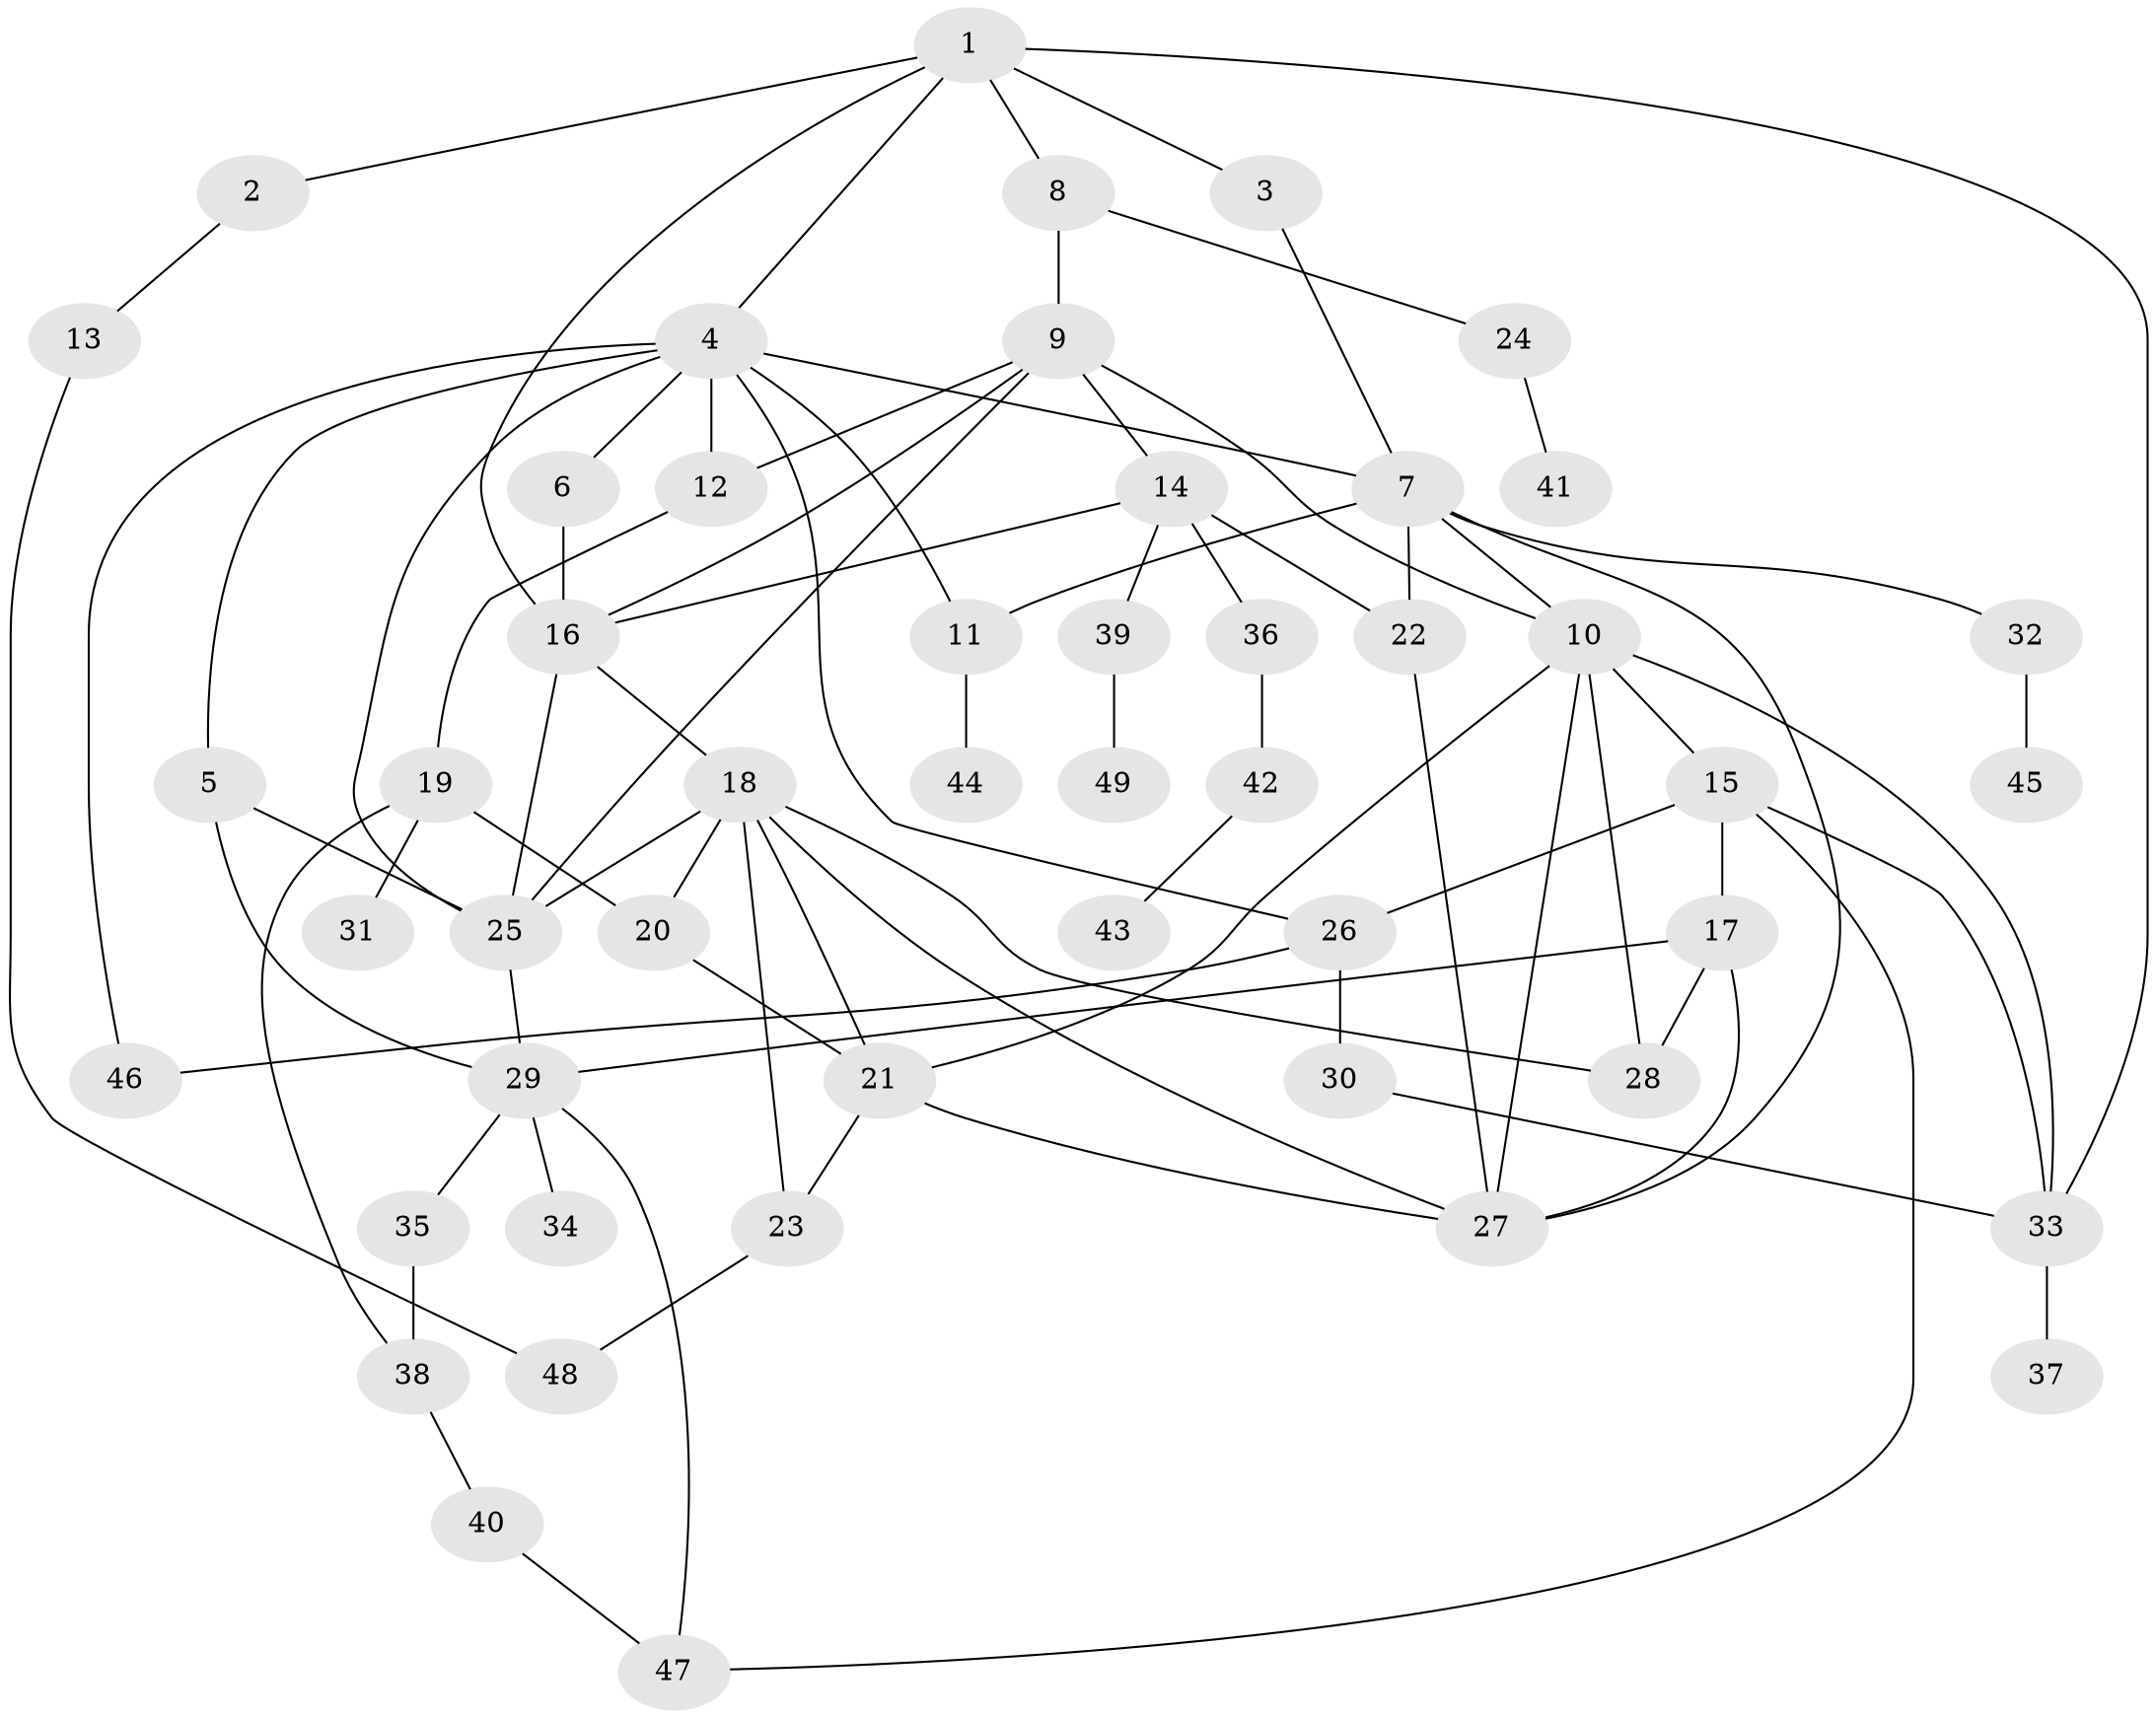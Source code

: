 // original degree distribution, {6: 0.05154639175257732, 3: 0.21649484536082475, 7: 0.010309278350515464, 5: 0.061855670103092786, 4: 0.09278350515463918, 1: 0.25773195876288657, 9: 0.010309278350515464, 8: 0.010309278350515464, 2: 0.28865979381443296}
// Generated by graph-tools (version 1.1) at 2025/34/03/09/25 02:34:12]
// undirected, 49 vertices, 82 edges
graph export_dot {
graph [start="1"]
  node [color=gray90,style=filled];
  1;
  2;
  3;
  4;
  5;
  6;
  7;
  8;
  9;
  10;
  11;
  12;
  13;
  14;
  15;
  16;
  17;
  18;
  19;
  20;
  21;
  22;
  23;
  24;
  25;
  26;
  27;
  28;
  29;
  30;
  31;
  32;
  33;
  34;
  35;
  36;
  37;
  38;
  39;
  40;
  41;
  42;
  43;
  44;
  45;
  46;
  47;
  48;
  49;
  1 -- 2 [weight=1.0];
  1 -- 3 [weight=1.0];
  1 -- 4 [weight=1.0];
  1 -- 8 [weight=1.0];
  1 -- 16 [weight=1.0];
  1 -- 33 [weight=1.0];
  2 -- 13 [weight=1.0];
  3 -- 7 [weight=1.0];
  4 -- 5 [weight=1.0];
  4 -- 6 [weight=1.0];
  4 -- 7 [weight=1.0];
  4 -- 11 [weight=1.0];
  4 -- 12 [weight=1.0];
  4 -- 25 [weight=1.0];
  4 -- 26 [weight=1.0];
  4 -- 46 [weight=1.0];
  5 -- 25 [weight=2.0];
  5 -- 29 [weight=1.0];
  6 -- 16 [weight=3.0];
  7 -- 10 [weight=1.0];
  7 -- 11 [weight=1.0];
  7 -- 22 [weight=1.0];
  7 -- 27 [weight=1.0];
  7 -- 32 [weight=1.0];
  8 -- 9 [weight=1.0];
  8 -- 24 [weight=1.0];
  9 -- 10 [weight=1.0];
  9 -- 12 [weight=1.0];
  9 -- 14 [weight=1.0];
  9 -- 16 [weight=1.0];
  9 -- 25 [weight=1.0];
  10 -- 15 [weight=1.0];
  10 -- 21 [weight=1.0];
  10 -- 27 [weight=1.0];
  10 -- 28 [weight=2.0];
  10 -- 33 [weight=1.0];
  11 -- 44 [weight=1.0];
  12 -- 19 [weight=1.0];
  13 -- 48 [weight=1.0];
  14 -- 16 [weight=1.0];
  14 -- 22 [weight=1.0];
  14 -- 36 [weight=1.0];
  14 -- 39 [weight=1.0];
  15 -- 17 [weight=1.0];
  15 -- 26 [weight=1.0];
  15 -- 33 [weight=1.0];
  15 -- 47 [weight=1.0];
  16 -- 18 [weight=1.0];
  16 -- 25 [weight=1.0];
  17 -- 27 [weight=1.0];
  17 -- 28 [weight=1.0];
  17 -- 29 [weight=1.0];
  18 -- 20 [weight=1.0];
  18 -- 21 [weight=1.0];
  18 -- 23 [weight=1.0];
  18 -- 25 [weight=1.0];
  18 -- 27 [weight=1.0];
  18 -- 28 [weight=1.0];
  19 -- 20 [weight=1.0];
  19 -- 31 [weight=1.0];
  19 -- 38 [weight=1.0];
  20 -- 21 [weight=1.0];
  21 -- 23 [weight=1.0];
  21 -- 27 [weight=1.0];
  22 -- 27 [weight=1.0];
  23 -- 48 [weight=1.0];
  24 -- 41 [weight=1.0];
  25 -- 29 [weight=1.0];
  26 -- 30 [weight=1.0];
  26 -- 46 [weight=1.0];
  29 -- 34 [weight=1.0];
  29 -- 35 [weight=1.0];
  29 -- 47 [weight=1.0];
  30 -- 33 [weight=1.0];
  32 -- 45 [weight=1.0];
  33 -- 37 [weight=1.0];
  35 -- 38 [weight=1.0];
  36 -- 42 [weight=1.0];
  38 -- 40 [weight=1.0];
  39 -- 49 [weight=1.0];
  40 -- 47 [weight=1.0];
  42 -- 43 [weight=1.0];
}
